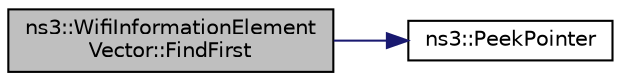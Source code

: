 digraph "ns3::WifiInformationElementVector::FindFirst"
{
  edge [fontname="Helvetica",fontsize="10",labelfontname="Helvetica",labelfontsize="10"];
  node [fontname="Helvetica",fontsize="10",shape=record];
  rankdir="LR";
  Node1 [label="ns3::WifiInformationElement\lVector::FindFirst",height=0.2,width=0.4,color="black", fillcolor="grey75", style="filled", fontcolor="black"];
  Node1 -> Node2 [color="midnightblue",fontsize="10",style="solid"];
  Node2 [label="ns3::PeekPointer",height=0.2,width=0.4,color="black", fillcolor="white", style="filled",URL="$d7/d2e/namespacens3.html#af2a7557fe9afdd98d8f6f8f6e412cf5a"];
}
